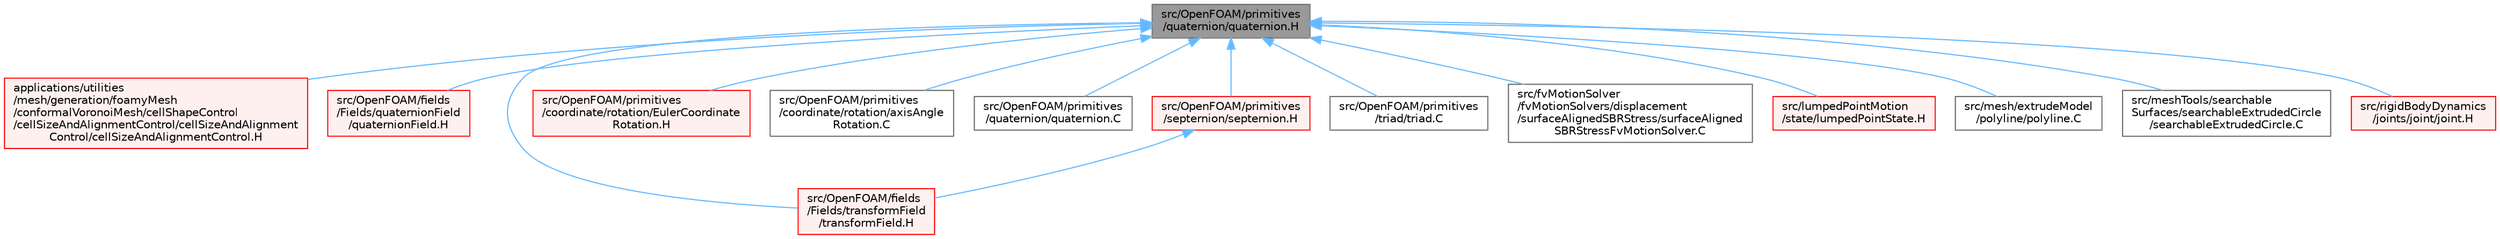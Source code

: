 digraph "src/OpenFOAM/primitives/quaternion/quaternion.H"
{
 // LATEX_PDF_SIZE
  bgcolor="transparent";
  edge [fontname=Helvetica,fontsize=10,labelfontname=Helvetica,labelfontsize=10];
  node [fontname=Helvetica,fontsize=10,shape=box,height=0.2,width=0.4];
  Node1 [id="Node000001",label="src/OpenFOAM/primitives\l/quaternion/quaternion.H",height=0.2,width=0.4,color="gray40", fillcolor="grey60", style="filled", fontcolor="black",tooltip=" "];
  Node1 -> Node2 [id="edge1_Node000001_Node000002",dir="back",color="steelblue1",style="solid",tooltip=" "];
  Node2 [id="Node000002",label="applications/utilities\l/mesh/generation/foamyMesh\l/conformalVoronoiMesh/cellShapeControl\l/cellSizeAndAlignmentControl/cellSizeAndAlignment\lControl/cellSizeAndAlignmentControl.H",height=0.2,width=0.4,color="red", fillcolor="#FFF0F0", style="filled",URL="$cellSizeAndAlignmentControl_8H.html",tooltip=" "];
  Node1 -> Node24 [id="edge2_Node000001_Node000024",dir="back",color="steelblue1",style="solid",tooltip=" "];
  Node24 [id="Node000024",label="src/OpenFOAM/fields\l/Fields/quaternionField\l/quaternionField.H",height=0.2,width=0.4,color="red", fillcolor="#FFF0F0", style="filled",URL="$quaternionField_8H.html",tooltip=" "];
  Node1 -> Node28 [id="edge3_Node000001_Node000028",dir="back",color="steelblue1",style="solid",tooltip=" "];
  Node28 [id="Node000028",label="src/OpenFOAM/fields\l/Fields/transformField\l/transformField.H",height=0.2,width=0.4,color="red", fillcolor="#FFF0F0", style="filled",URL="$transformField_8H.html",tooltip="Spatial transformation functions for primitive fields."];
  Node1 -> Node70 [id="edge4_Node000001_Node000070",dir="back",color="steelblue1",style="solid",tooltip=" "];
  Node70 [id="Node000070",label="src/OpenFOAM/primitives\l/coordinate/rotation/EulerCoordinate\lRotation.H",height=0.2,width=0.4,color="red", fillcolor="#FFF0F0", style="filled",URL="$EulerCoordinateRotation_8H.html",tooltip=" "];
  Node1 -> Node74 [id="edge5_Node000001_Node000074",dir="back",color="steelblue1",style="solid",tooltip=" "];
  Node74 [id="Node000074",label="src/OpenFOAM/primitives\l/coordinate/rotation/axisAngle\lRotation.C",height=0.2,width=0.4,color="grey40", fillcolor="white", style="filled",URL="$axisAngleRotation_8C.html",tooltip=" "];
  Node1 -> Node75 [id="edge6_Node000001_Node000075",dir="back",color="steelblue1",style="solid",tooltip=" "];
  Node75 [id="Node000075",label="src/OpenFOAM/primitives\l/quaternion/quaternion.C",height=0.2,width=0.4,color="grey40", fillcolor="white", style="filled",URL="$quaternion_8C.html",tooltip=" "];
  Node1 -> Node76 [id="edge7_Node000001_Node000076",dir="back",color="steelblue1",style="solid",tooltip=" "];
  Node76 [id="Node000076",label="src/OpenFOAM/primitives\l/septernion/septernion.H",height=0.2,width=0.4,color="red", fillcolor="#FFF0F0", style="filled",URL="$septernion_8H.html",tooltip=" "];
  Node76 -> Node28 [id="edge8_Node000076_Node000028",dir="back",color="steelblue1",style="solid",tooltip=" "];
  Node1 -> Node102 [id="edge9_Node000001_Node000102",dir="back",color="steelblue1",style="solid",tooltip=" "];
  Node102 [id="Node000102",label="src/OpenFOAM/primitives\l/triad/triad.C",height=0.2,width=0.4,color="grey40", fillcolor="white", style="filled",URL="$triad_8C.html",tooltip=" "];
  Node1 -> Node103 [id="edge10_Node000001_Node000103",dir="back",color="steelblue1",style="solid",tooltip=" "];
  Node103 [id="Node000103",label="src/fvMotionSolver\l/fvMotionSolvers/displacement\l/surfaceAlignedSBRStress/surfaceAligned\lSBRStressFvMotionSolver.C",height=0.2,width=0.4,color="grey40", fillcolor="white", style="filled",URL="$surfaceAlignedSBRStressFvMotionSolver_8C.html",tooltip=" "];
  Node1 -> Node104 [id="edge11_Node000001_Node000104",dir="back",color="steelblue1",style="solid",tooltip=" "];
  Node104 [id="Node000104",label="src/lumpedPointMotion\l/state/lumpedPointState.H",height=0.2,width=0.4,color="red", fillcolor="#FFF0F0", style="filled",URL="$lumpedPointState_8H.html",tooltip=" "];
  Node1 -> Node115 [id="edge12_Node000001_Node000115",dir="back",color="steelblue1",style="solid",tooltip=" "];
  Node115 [id="Node000115",label="src/mesh/extrudeModel\l/polyline/polyline.C",height=0.2,width=0.4,color="grey40", fillcolor="white", style="filled",URL="$polyline_8C.html",tooltip=" "];
  Node1 -> Node116 [id="edge13_Node000001_Node000116",dir="back",color="steelblue1",style="solid",tooltip=" "];
  Node116 [id="Node000116",label="src/meshTools/searchable\lSurfaces/searchableExtrudedCircle\l/searchableExtrudedCircle.C",height=0.2,width=0.4,color="grey40", fillcolor="white", style="filled",URL="$searchableExtrudedCircle_8C.html",tooltip=" "];
  Node1 -> Node117 [id="edge14_Node000001_Node000117",dir="back",color="steelblue1",style="solid",tooltip=" "];
  Node117 [id="Node000117",label="src/rigidBodyDynamics\l/joints/joint/joint.H",height=0.2,width=0.4,color="red", fillcolor="#FFF0F0", style="filled",URL="$joint_8H.html",tooltip=" "];
}
